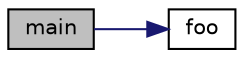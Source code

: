 digraph "main"
{
 // LATEX_PDF_SIZE
  edge [fontname="Helvetica",fontsize="10",labelfontname="Helvetica",labelfontsize="10"];
  node [fontname="Helvetica",fontsize="10",shape=record];
  rankdir="LR";
  Node1 [label="main",height=0.2,width=0.4,color="black", fillcolor="grey75", style="filled", fontcolor="black",tooltip=" "];
  Node1 -> Node2 [color="midnightblue",fontsize="10",style="solid"];
  Node2 [label="foo",height=0.2,width=0.4,color="black", fillcolor="white", style="filled",URL="$build_2_c_make_files_2___c_make_l_t_o_test-_c_x_x_2src_2main_8cpp.html#a14bcd2d544b22300bba3863251393e0f",tooltip=" "];
}

